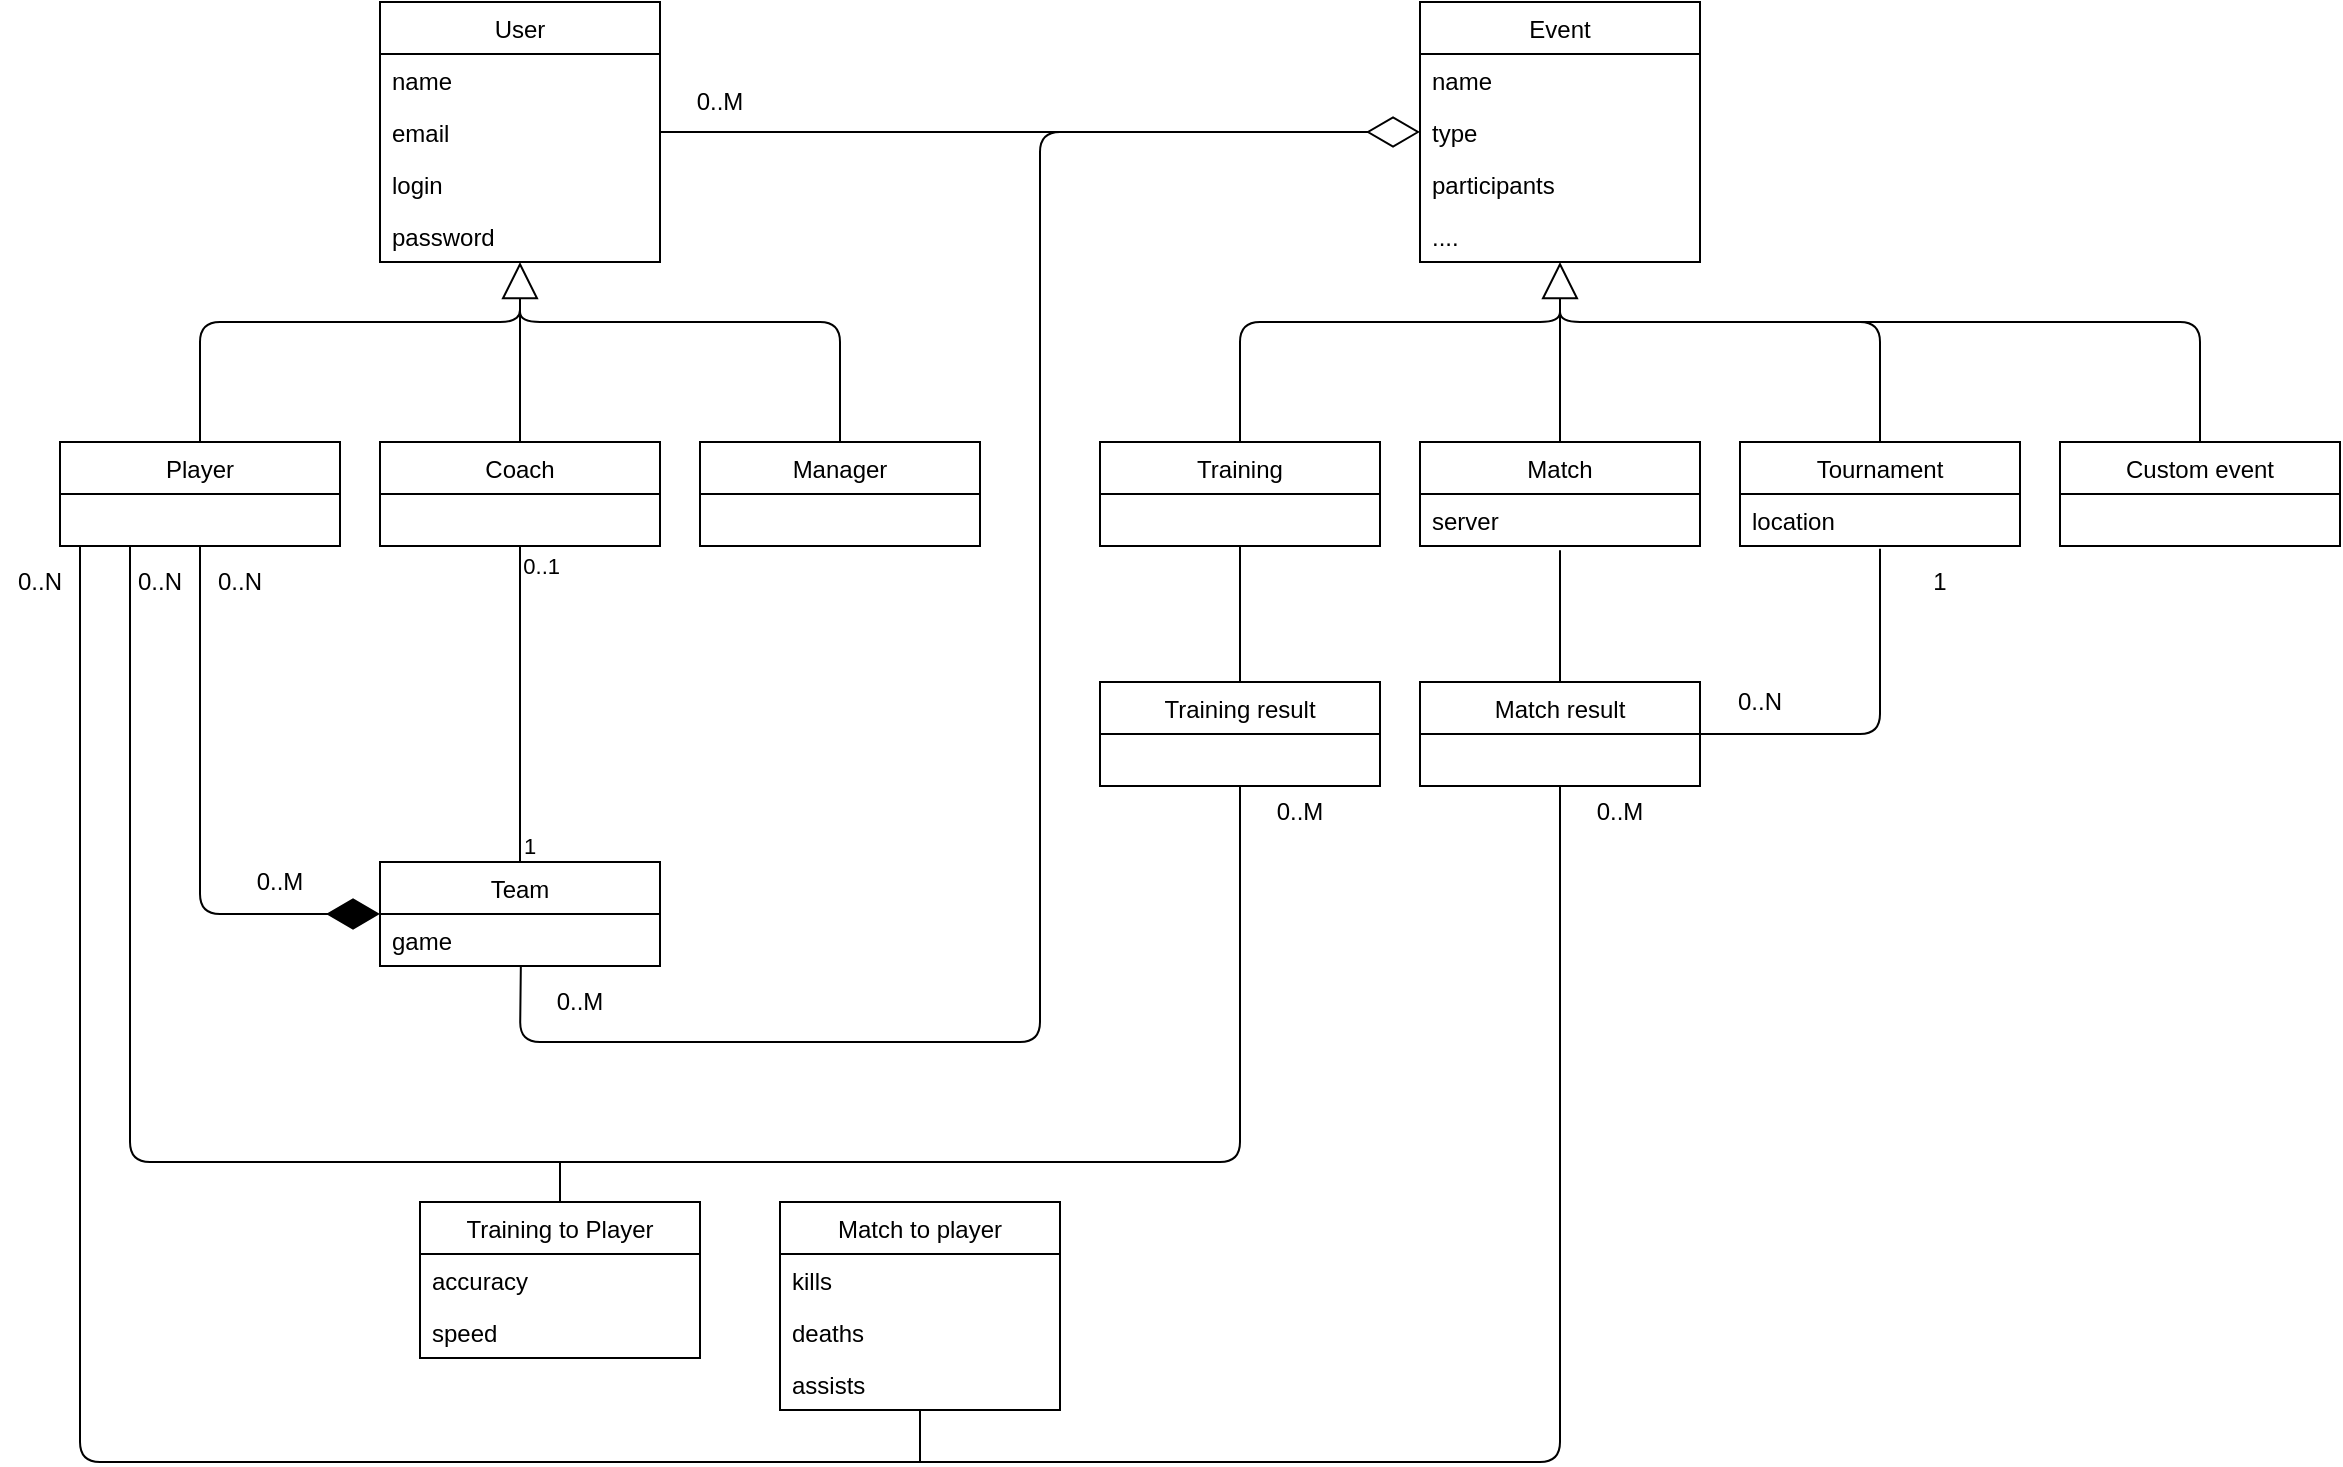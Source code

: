 <mxfile version="13.8.1" type="github">
  <diagram name="Page-1" id="9f46799a-70d6-7492-0946-bef42562c5a5">
    <mxGraphModel dx="159" dy="85" grid="1" gridSize="10" guides="1" tooltips="1" connect="1" arrows="1" fold="1" page="1" pageScale="1" pageWidth="1100" pageHeight="850" background="#ffffff" math="0" shadow="0">
      <root>
        <mxCell id="0" />
        <mxCell id="1" parent="0" />
        <mxCell id="-_pgTqp3qG2hkj3o-jc9-15" value="" style="endArrow=block;endSize=16;endFill=0;html=1;exitX=0.5;exitY=0;exitDx=0;exitDy=0;entryX=0.5;entryY=1;entryDx=0;entryDy=0;entryPerimeter=0;" edge="1" parent="1" source="-_pgTqp3qG2hkj3o-jc9-9" target="-_pgTqp3qG2hkj3o-jc9-8">
          <mxGeometry width="160" relative="1" as="geometry">
            <mxPoint x="80" y="210" as="sourcePoint" />
            <mxPoint x="270" y="210" as="targetPoint" />
            <Array as="points">
              <mxPoint x="110" y="190" />
              <mxPoint x="270" y="190" />
            </Array>
          </mxGeometry>
        </mxCell>
        <mxCell id="-_pgTqp3qG2hkj3o-jc9-16" value="" style="endArrow=none;html=1;exitX=0.5;exitY=0;exitDx=0;exitDy=0;" edge="1" parent="1" source="-_pgTqp3qG2hkj3o-jc9-13">
          <mxGeometry width="50" height="50" relative="1" as="geometry">
            <mxPoint x="320" y="230" as="sourcePoint" />
            <mxPoint x="270" y="180" as="targetPoint" />
          </mxGeometry>
        </mxCell>
        <mxCell id="-_pgTqp3qG2hkj3o-jc9-17" value="" style="endArrow=none;html=1;exitX=0.5;exitY=0;exitDx=0;exitDy=0;" edge="1" parent="1" source="-_pgTqp3qG2hkj3o-jc9-14">
          <mxGeometry width="50" height="50" relative="1" as="geometry">
            <mxPoint x="440" y="230" as="sourcePoint" />
            <mxPoint x="270" y="180" as="targetPoint" />
            <Array as="points">
              <mxPoint x="430" y="190" />
              <mxPoint x="270" y="190" />
            </Array>
          </mxGeometry>
        </mxCell>
        <mxCell id="-_pgTqp3qG2hkj3o-jc9-9" value="Player" style="swimlane;fontStyle=0;childLayout=stackLayout;horizontal=1;startSize=26;fillColor=none;horizontalStack=0;resizeParent=1;resizeParentMax=0;resizeLast=0;collapsible=1;marginBottom=0;" vertex="1" parent="1">
          <mxGeometry x="40" y="250" width="140" height="52" as="geometry" />
        </mxCell>
        <mxCell id="-_pgTqp3qG2hkj3o-jc9-13" value="Coach" style="swimlane;fontStyle=0;childLayout=stackLayout;horizontal=1;startSize=26;fillColor=none;horizontalStack=0;resizeParent=1;resizeParentMax=0;resizeLast=0;collapsible=1;marginBottom=0;" vertex="1" parent="1">
          <mxGeometry x="200" y="250" width="140" height="52" as="geometry" />
        </mxCell>
        <mxCell id="-_pgTqp3qG2hkj3o-jc9-14" value="Manager" style="swimlane;fontStyle=0;childLayout=stackLayout;horizontal=1;startSize=26;fillColor=none;horizontalStack=0;resizeParent=1;resizeParentMax=0;resizeLast=0;collapsible=1;marginBottom=0;" vertex="1" parent="1">
          <mxGeometry x="360" y="250" width="140" height="52" as="geometry" />
        </mxCell>
        <mxCell id="-_pgTqp3qG2hkj3o-jc9-1" value="User" style="swimlane;fontStyle=0;childLayout=stackLayout;horizontal=1;startSize=26;fillColor=none;horizontalStack=0;resizeParent=1;resizeParentMax=0;resizeLast=0;collapsible=1;marginBottom=0;" vertex="1" parent="1">
          <mxGeometry x="200" y="30" width="140" height="130" as="geometry">
            <mxRectangle x="80" y="170" width="90" height="26" as="alternateBounds" />
          </mxGeometry>
        </mxCell>
        <mxCell id="-_pgTqp3qG2hkj3o-jc9-6" value="name" style="text;strokeColor=none;fillColor=none;align=left;verticalAlign=top;spacingLeft=4;spacingRight=4;overflow=hidden;rotatable=0;points=[[0,0.5],[1,0.5]];portConstraint=eastwest;" vertex="1" parent="-_pgTqp3qG2hkj3o-jc9-1">
          <mxGeometry y="26" width="140" height="26" as="geometry" />
        </mxCell>
        <mxCell id="-_pgTqp3qG2hkj3o-jc9-2" value="email" style="text;strokeColor=none;fillColor=none;align=left;verticalAlign=top;spacingLeft=4;spacingRight=4;overflow=hidden;rotatable=0;points=[[0,0.5],[1,0.5]];portConstraint=eastwest;" vertex="1" parent="-_pgTqp3qG2hkj3o-jc9-1">
          <mxGeometry y="52" width="140" height="26" as="geometry" />
        </mxCell>
        <mxCell id="-_pgTqp3qG2hkj3o-jc9-7" value="login" style="text;strokeColor=none;fillColor=none;align=left;verticalAlign=top;spacingLeft=4;spacingRight=4;overflow=hidden;rotatable=0;points=[[0,0.5],[1,0.5]];portConstraint=eastwest;" vertex="1" parent="-_pgTqp3qG2hkj3o-jc9-1">
          <mxGeometry y="78" width="140" height="26" as="geometry" />
        </mxCell>
        <mxCell id="-_pgTqp3qG2hkj3o-jc9-8" value="password" style="text;strokeColor=none;fillColor=none;align=left;verticalAlign=top;spacingLeft=4;spacingRight=4;overflow=hidden;rotatable=0;points=[[0,0.5],[1,0.5]];portConstraint=eastwest;" vertex="1" parent="-_pgTqp3qG2hkj3o-jc9-1">
          <mxGeometry y="104" width="140" height="26" as="geometry" />
        </mxCell>
        <mxCell id="-_pgTqp3qG2hkj3o-jc9-22" value="" style="endArrow=diamondThin;endFill=1;endSize=24;html=1;entryX=0;entryY=0.5;entryDx=0;entryDy=0;exitX=0.5;exitY=1;exitDx=0;exitDy=0;" edge="1" parent="1" source="-_pgTqp3qG2hkj3o-jc9-9" target="-_pgTqp3qG2hkj3o-jc9-18">
          <mxGeometry width="160" relative="1" as="geometry">
            <mxPoint x="240" y="380" as="sourcePoint" />
            <mxPoint x="400" y="380" as="targetPoint" />
            <Array as="points">
              <mxPoint x="110" y="486" />
            </Array>
          </mxGeometry>
        </mxCell>
        <mxCell id="-_pgTqp3qG2hkj3o-jc9-23" value="0..M" style="text;html=1;strokeColor=none;fillColor=none;align=center;verticalAlign=middle;whiteSpace=wrap;rounded=0;" vertex="1" parent="1">
          <mxGeometry x="130" y="460" width="40" height="20" as="geometry" />
        </mxCell>
        <mxCell id="-_pgTqp3qG2hkj3o-jc9-24" value="0..N" style="text;html=1;strokeColor=none;fillColor=none;align=center;verticalAlign=middle;whiteSpace=wrap;rounded=0;" vertex="1" parent="1">
          <mxGeometry x="110" y="310" width="40" height="20" as="geometry" />
        </mxCell>
        <mxCell id="-_pgTqp3qG2hkj3o-jc9-25" value="" style="endArrow=none;html=1;edgeStyle=orthogonalEdgeStyle;entryX=0.5;entryY=1;entryDx=0;entryDy=0;exitX=0.5;exitY=0;exitDx=0;exitDy=0;" edge="1" parent="1" source="-_pgTqp3qG2hkj3o-jc9-18" target="-_pgTqp3qG2hkj3o-jc9-13">
          <mxGeometry relative="1" as="geometry">
            <mxPoint x="350" y="410" as="sourcePoint" />
            <mxPoint x="450" y="440" as="targetPoint" />
            <Array as="points">
              <mxPoint x="270" y="440" />
              <mxPoint x="270" y="440" />
            </Array>
          </mxGeometry>
        </mxCell>
        <mxCell id="-_pgTqp3qG2hkj3o-jc9-26" value="1" style="edgeLabel;resizable=0;html=1;align=left;verticalAlign=bottom;" connectable="0" vertex="1" parent="-_pgTqp3qG2hkj3o-jc9-25">
          <mxGeometry x="-1" relative="1" as="geometry" />
        </mxCell>
        <mxCell id="-_pgTqp3qG2hkj3o-jc9-27" value="0..1" style="edgeLabel;resizable=0;html=1;align=right;verticalAlign=bottom;" connectable="0" vertex="1" parent="-_pgTqp3qG2hkj3o-jc9-25">
          <mxGeometry x="1" relative="1" as="geometry">
            <mxPoint x="20" y="18.03" as="offset" />
          </mxGeometry>
        </mxCell>
        <mxCell id="-_pgTqp3qG2hkj3o-jc9-28" value="Event" style="swimlane;fontStyle=0;childLayout=stackLayout;horizontal=1;startSize=26;fillColor=none;horizontalStack=0;resizeParent=1;resizeParentMax=0;resizeLast=0;collapsible=1;marginBottom=0;" vertex="1" parent="1">
          <mxGeometry x="720" y="30" width="140" height="130" as="geometry" />
        </mxCell>
        <mxCell id="-_pgTqp3qG2hkj3o-jc9-29" value="name" style="text;strokeColor=none;fillColor=none;align=left;verticalAlign=top;spacingLeft=4;spacingRight=4;overflow=hidden;rotatable=0;points=[[0,0.5],[1,0.5]];portConstraint=eastwest;" vertex="1" parent="-_pgTqp3qG2hkj3o-jc9-28">
          <mxGeometry y="26" width="140" height="26" as="geometry" />
        </mxCell>
        <mxCell id="-_pgTqp3qG2hkj3o-jc9-30" value="type" style="text;strokeColor=none;fillColor=none;align=left;verticalAlign=top;spacingLeft=4;spacingRight=4;overflow=hidden;rotatable=0;points=[[0,0.5],[1,0.5]];portConstraint=eastwest;" vertex="1" parent="-_pgTqp3qG2hkj3o-jc9-28">
          <mxGeometry y="52" width="140" height="26" as="geometry" />
        </mxCell>
        <mxCell id="-_pgTqp3qG2hkj3o-jc9-31" value="participants" style="text;strokeColor=none;fillColor=none;align=left;verticalAlign=top;spacingLeft=4;spacingRight=4;overflow=hidden;rotatable=0;points=[[0,0.5],[1,0.5]];portConstraint=eastwest;" vertex="1" parent="-_pgTqp3qG2hkj3o-jc9-28">
          <mxGeometry y="78" width="140" height="26" as="geometry" />
        </mxCell>
        <mxCell id="-_pgTqp3qG2hkj3o-jc9-32" value="...." style="text;strokeColor=none;fillColor=none;align=left;verticalAlign=top;spacingLeft=4;spacingRight=4;overflow=hidden;rotatable=0;points=[[0,0.5],[1,0.5]];portConstraint=eastwest;" vertex="1" parent="-_pgTqp3qG2hkj3o-jc9-28">
          <mxGeometry y="104" width="140" height="26" as="geometry" />
        </mxCell>
        <mxCell id="-_pgTqp3qG2hkj3o-jc9-33" value="Match" style="swimlane;fontStyle=0;childLayout=stackLayout;horizontal=1;startSize=26;fillColor=none;horizontalStack=0;resizeParent=1;resizeParentMax=0;resizeLast=0;collapsible=1;marginBottom=0;" vertex="1" parent="1">
          <mxGeometry x="720" y="250" width="140" height="52" as="geometry" />
        </mxCell>
        <mxCell id="-_pgTqp3qG2hkj3o-jc9-34" value="server" style="text;strokeColor=none;fillColor=none;align=left;verticalAlign=top;spacingLeft=4;spacingRight=4;overflow=hidden;rotatable=0;points=[[0,0.5],[1,0.5]];portConstraint=eastwest;" vertex="1" parent="-_pgTqp3qG2hkj3o-jc9-33">
          <mxGeometry y="26" width="140" height="26" as="geometry" />
        </mxCell>
        <mxCell id="-_pgTqp3qG2hkj3o-jc9-37" value="" style="endArrow=block;endSize=16;endFill=0;html=1;exitX=0.5;exitY=0;exitDx=0;exitDy=0;entryX=0.5;entryY=1;entryDx=0;entryDy=0;" edge="1" parent="1" source="-_pgTqp3qG2hkj3o-jc9-33" target="-_pgTqp3qG2hkj3o-jc9-28">
          <mxGeometry width="160" relative="1" as="geometry">
            <mxPoint x="730" y="450" as="sourcePoint" />
            <mxPoint x="890" y="450" as="targetPoint" />
          </mxGeometry>
        </mxCell>
        <mxCell id="-_pgTqp3qG2hkj3o-jc9-38" value="Tournament" style="swimlane;fontStyle=0;childLayout=stackLayout;horizontal=1;startSize=26;fillColor=none;horizontalStack=0;resizeParent=1;resizeParentMax=0;resizeLast=0;collapsible=1;marginBottom=0;" vertex="1" parent="1">
          <mxGeometry x="880" y="250" width="140" height="52" as="geometry" />
        </mxCell>
        <mxCell id="-_pgTqp3qG2hkj3o-jc9-39" value="location" style="text;strokeColor=none;fillColor=none;align=left;verticalAlign=top;spacingLeft=4;spacingRight=4;overflow=hidden;rotatable=0;points=[[0,0.5],[1,0.5]];portConstraint=eastwest;" vertex="1" parent="-_pgTqp3qG2hkj3o-jc9-38">
          <mxGeometry y="26" width="140" height="26" as="geometry" />
        </mxCell>
        <mxCell id="-_pgTqp3qG2hkj3o-jc9-40" value="" style="endArrow=none;html=1;exitX=0.5;exitY=0;exitDx=0;exitDy=0;" edge="1" parent="1" source="-_pgTqp3qG2hkj3o-jc9-38">
          <mxGeometry width="50" height="50" relative="1" as="geometry">
            <mxPoint x="950" y="210" as="sourcePoint" />
            <mxPoint x="790" y="180" as="targetPoint" />
            <Array as="points">
              <mxPoint x="950" y="190" />
              <mxPoint x="790" y="190" />
            </Array>
          </mxGeometry>
        </mxCell>
        <mxCell id="-_pgTqp3qG2hkj3o-jc9-41" value="Training" style="swimlane;fontStyle=0;childLayout=stackLayout;horizontal=1;startSize=26;fillColor=none;horizontalStack=0;resizeParent=1;resizeParentMax=0;resizeLast=0;collapsible=1;marginBottom=0;" vertex="1" parent="1">
          <mxGeometry x="560" y="250" width="140" height="52" as="geometry" />
        </mxCell>
        <mxCell id="-_pgTqp3qG2hkj3o-jc9-43" value="" style="endArrow=none;html=1;exitX=0.5;exitY=0;exitDx=0;exitDy=0;" edge="1" parent="1" source="-_pgTqp3qG2hkj3o-jc9-41">
          <mxGeometry width="50" height="50" relative="1" as="geometry">
            <mxPoint x="610" y="210" as="sourcePoint" />
            <mxPoint x="790" y="180" as="targetPoint" />
            <Array as="points">
              <mxPoint x="630" y="190" />
              <mxPoint x="790" y="190" />
            </Array>
          </mxGeometry>
        </mxCell>
        <mxCell id="-_pgTqp3qG2hkj3o-jc9-45" value="" style="endArrow=diamondThin;endFill=0;endSize=24;html=1;entryX=0;entryY=0.5;entryDx=0;entryDy=0;exitX=1;exitY=0.5;exitDx=0;exitDy=0;" edge="1" parent="1" source="-_pgTqp3qG2hkj3o-jc9-2" target="-_pgTqp3qG2hkj3o-jc9-30">
          <mxGeometry width="160" relative="1" as="geometry">
            <mxPoint x="560" y="94.8" as="sourcePoint" />
            <mxPoint x="710" y="100" as="targetPoint" />
          </mxGeometry>
        </mxCell>
        <mxCell id="-_pgTqp3qG2hkj3o-jc9-46" value="" style="endArrow=none;html=1;exitX=0.503;exitY=1;exitDx=0;exitDy=0;exitPerimeter=0;" edge="1" parent="1" source="-_pgTqp3qG2hkj3o-jc9-19">
          <mxGeometry width="50" height="50" relative="1" as="geometry">
            <mxPoint x="110" y="520" as="sourcePoint" />
            <mxPoint x="694" y="95" as="targetPoint" />
            <Array as="points">
              <mxPoint x="270" y="550" />
              <mxPoint x="530" y="550" />
              <mxPoint x="530" y="95" />
            </Array>
          </mxGeometry>
        </mxCell>
        <mxCell id="-_pgTqp3qG2hkj3o-jc9-48" value="0..M" style="text;html=1;strokeColor=none;fillColor=none;align=center;verticalAlign=middle;whiteSpace=wrap;rounded=0;" vertex="1" parent="1">
          <mxGeometry x="350" y="70" width="40" height="20" as="geometry" />
        </mxCell>
        <mxCell id="-_pgTqp3qG2hkj3o-jc9-49" value="0..M" style="text;html=1;strokeColor=none;fillColor=none;align=center;verticalAlign=middle;whiteSpace=wrap;rounded=0;" vertex="1" parent="1">
          <mxGeometry x="280" y="520" width="40" height="20" as="geometry" />
        </mxCell>
        <mxCell id="-_pgTqp3qG2hkj3o-jc9-50" value="Custom event" style="swimlane;fontStyle=0;childLayout=stackLayout;horizontal=1;startSize=26;fillColor=none;horizontalStack=0;resizeParent=1;resizeParentMax=0;resizeLast=0;collapsible=1;marginBottom=0;" vertex="1" parent="1">
          <mxGeometry x="1040" y="250" width="140" height="52" as="geometry" />
        </mxCell>
        <mxCell id="-_pgTqp3qG2hkj3o-jc9-52" value="" style="endArrow=none;html=1;exitX=0.5;exitY=0;exitDx=0;exitDy=0;" edge="1" parent="1" source="-_pgTqp3qG2hkj3o-jc9-50">
          <mxGeometry width="50" height="50" relative="1" as="geometry">
            <mxPoint x="1090" y="210" as="sourcePoint" />
            <mxPoint x="940" y="190" as="targetPoint" />
            <Array as="points">
              <mxPoint x="1110" y="190" />
            </Array>
          </mxGeometry>
        </mxCell>
        <mxCell id="-_pgTqp3qG2hkj3o-jc9-53" value="Training result" style="swimlane;fontStyle=0;childLayout=stackLayout;horizontal=1;startSize=26;fillColor=none;horizontalStack=0;resizeParent=1;resizeParentMax=0;resizeLast=0;collapsible=1;marginBottom=0;" vertex="1" parent="1">
          <mxGeometry x="560" y="370" width="140" height="52" as="geometry" />
        </mxCell>
        <mxCell id="-_pgTqp3qG2hkj3o-jc9-57" value="" style="endArrow=none;html=1;entryX=0.5;entryY=1;entryDx=0;entryDy=0;exitX=0.5;exitY=0;exitDx=0;exitDy=0;" edge="1" parent="1" source="-_pgTqp3qG2hkj3o-jc9-53" target="-_pgTqp3qG2hkj3o-jc9-41">
          <mxGeometry width="50" height="50" relative="1" as="geometry">
            <mxPoint x="790" y="510" as="sourcePoint" />
            <mxPoint x="840" y="460" as="targetPoint" />
          </mxGeometry>
        </mxCell>
        <mxCell id="-_pgTqp3qG2hkj3o-jc9-18" value="Team" style="swimlane;fontStyle=0;childLayout=stackLayout;horizontal=1;startSize=26;fillColor=none;horizontalStack=0;resizeParent=1;resizeParentMax=0;resizeLast=0;collapsible=1;marginBottom=0;" vertex="1" parent="1">
          <mxGeometry x="200" y="460" width="140" height="52" as="geometry" />
        </mxCell>
        <mxCell id="-_pgTqp3qG2hkj3o-jc9-19" value="game" style="text;strokeColor=none;fillColor=none;align=left;verticalAlign=top;spacingLeft=4;spacingRight=4;overflow=hidden;rotatable=0;points=[[0,0.5],[1,0.5]];portConstraint=eastwest;" vertex="1" parent="-_pgTqp3qG2hkj3o-jc9-18">
          <mxGeometry y="26" width="140" height="26" as="geometry" />
        </mxCell>
        <mxCell id="-_pgTqp3qG2hkj3o-jc9-59" value="" style="endArrow=none;html=1;entryX=0.5;entryY=1;entryDx=0;entryDy=0;exitX=0.25;exitY=1;exitDx=0;exitDy=0;" edge="1" parent="1" source="-_pgTqp3qG2hkj3o-jc9-9" target="-_pgTqp3qG2hkj3o-jc9-53">
          <mxGeometry width="50" height="50" relative="1" as="geometry">
            <mxPoint x="50" y="630" as="sourcePoint" />
            <mxPoint x="660" y="590" as="targetPoint" />
            <Array as="points">
              <mxPoint x="75" y="610" />
              <mxPoint x="630" y="610" />
            </Array>
          </mxGeometry>
        </mxCell>
        <mxCell id="-_pgTqp3qG2hkj3o-jc9-60" value="0..M" style="text;html=1;strokeColor=none;fillColor=none;align=center;verticalAlign=middle;whiteSpace=wrap;rounded=0;" vertex="1" parent="1">
          <mxGeometry x="640" y="425" width="40" height="20" as="geometry" />
        </mxCell>
        <mxCell id="-_pgTqp3qG2hkj3o-jc9-61" value="0..N" style="text;html=1;strokeColor=none;fillColor=none;align=center;verticalAlign=middle;whiteSpace=wrap;rounded=0;" vertex="1" parent="1">
          <mxGeometry x="70" y="310" width="40" height="20" as="geometry" />
        </mxCell>
        <mxCell id="-_pgTqp3qG2hkj3o-jc9-66" value="" style="endArrow=none;html=1;exitX=0.5;exitY=0;exitDx=0;exitDy=0;" edge="1" parent="1" source="-_pgTqp3qG2hkj3o-jc9-62">
          <mxGeometry width="50" height="50" relative="1" as="geometry">
            <mxPoint x="150" y="700" as="sourcePoint" />
            <mxPoint x="290" y="610" as="targetPoint" />
          </mxGeometry>
        </mxCell>
        <mxCell id="-_pgTqp3qG2hkj3o-jc9-69" value="0..M" style="text;html=1;strokeColor=none;fillColor=none;align=center;verticalAlign=middle;whiteSpace=wrap;rounded=0;" vertex="1" parent="1">
          <mxGeometry x="800" y="425" width="40" height="20" as="geometry" />
        </mxCell>
        <mxCell id="-_pgTqp3qG2hkj3o-jc9-68" value="Match result" style="swimlane;fontStyle=0;childLayout=stackLayout;horizontal=1;startSize=26;fillColor=none;horizontalStack=0;resizeParent=1;resizeParentMax=0;resizeLast=0;collapsible=1;marginBottom=0;" vertex="1" parent="1">
          <mxGeometry x="720" y="370" width="140" height="52" as="geometry" />
        </mxCell>
        <mxCell id="-_pgTqp3qG2hkj3o-jc9-70" value="" style="endArrow=none;html=1;entryX=0.5;entryY=1.083;entryDx=0;entryDy=0;entryPerimeter=0;exitX=0.5;exitY=0;exitDx=0;exitDy=0;" edge="1" parent="1" source="-_pgTqp3qG2hkj3o-jc9-68" target="-_pgTqp3qG2hkj3o-jc9-34">
          <mxGeometry width="50" height="50" relative="1" as="geometry">
            <mxPoint x="770" y="370" as="sourcePoint" />
            <mxPoint x="820" y="320" as="targetPoint" />
          </mxGeometry>
        </mxCell>
        <mxCell id="-_pgTqp3qG2hkj3o-jc9-71" value="" style="endArrow=none;html=1;entryX=1;entryY=0.5;entryDx=0;entryDy=0;exitX=0.5;exitY=1.051;exitDx=0;exitDy=0;exitPerimeter=0;" edge="1" parent="1" source="-_pgTqp3qG2hkj3o-jc9-39" target="-_pgTqp3qG2hkj3o-jc9-68">
          <mxGeometry width="50" height="50" relative="1" as="geometry">
            <mxPoint x="890" y="520" as="sourcePoint" />
            <mxPoint x="940" y="470" as="targetPoint" />
            <Array as="points">
              <mxPoint x="950" y="396" />
            </Array>
          </mxGeometry>
        </mxCell>
        <mxCell id="-_pgTqp3qG2hkj3o-jc9-72" value="0..N" style="text;html=1;strokeColor=none;fillColor=none;align=center;verticalAlign=middle;whiteSpace=wrap;rounded=0;" vertex="1" parent="1">
          <mxGeometry x="870" y="370" width="40" height="20" as="geometry" />
        </mxCell>
        <mxCell id="-_pgTqp3qG2hkj3o-jc9-73" value="1" style="text;html=1;strokeColor=none;fillColor=none;align=center;verticalAlign=middle;whiteSpace=wrap;rounded=0;" vertex="1" parent="1">
          <mxGeometry x="960" y="310" width="40" height="20" as="geometry" />
        </mxCell>
        <mxCell id="-_pgTqp3qG2hkj3o-jc9-74" value="" style="endArrow=none;html=1;entryX=0.5;entryY=1;entryDx=0;entryDy=0;" edge="1" parent="1" target="-_pgTqp3qG2hkj3o-jc9-68">
          <mxGeometry width="50" height="50" relative="1" as="geometry">
            <mxPoint x="50" y="302" as="sourcePoint" />
            <mxPoint x="790" y="540" as="targetPoint" />
            <Array as="points">
              <mxPoint x="50" y="760" />
              <mxPoint x="790" y="760" />
            </Array>
          </mxGeometry>
        </mxCell>
        <mxCell id="-_pgTqp3qG2hkj3o-jc9-75" value="0..N" style="text;html=1;strokeColor=none;fillColor=none;align=center;verticalAlign=middle;whiteSpace=wrap;rounded=0;" vertex="1" parent="1">
          <mxGeometry x="10" y="310" width="40" height="20" as="geometry" />
        </mxCell>
        <mxCell id="-_pgTqp3qG2hkj3o-jc9-62" value="Training to Player" style="swimlane;fontStyle=0;childLayout=stackLayout;horizontal=1;startSize=26;fillColor=none;horizontalStack=0;resizeParent=1;resizeParentMax=0;resizeLast=0;collapsible=1;marginBottom=0;" vertex="1" parent="1">
          <mxGeometry x="220" y="630" width="140" height="78" as="geometry" />
        </mxCell>
        <mxCell id="-_pgTqp3qG2hkj3o-jc9-63" value="accuracy" style="text;strokeColor=none;fillColor=none;align=left;verticalAlign=top;spacingLeft=4;spacingRight=4;overflow=hidden;rotatable=0;points=[[0,0.5],[1,0.5]];portConstraint=eastwest;" vertex="1" parent="-_pgTqp3qG2hkj3o-jc9-62">
          <mxGeometry y="26" width="140" height="26" as="geometry" />
        </mxCell>
        <mxCell id="-_pgTqp3qG2hkj3o-jc9-67" value="speed" style="text;strokeColor=none;fillColor=none;align=left;verticalAlign=top;spacingLeft=4;spacingRight=4;overflow=hidden;rotatable=0;points=[[0,0.5],[1,0.5]];portConstraint=eastwest;" vertex="1" parent="-_pgTqp3qG2hkj3o-jc9-62">
          <mxGeometry y="52" width="140" height="26" as="geometry" />
        </mxCell>
        <mxCell id="-_pgTqp3qG2hkj3o-jc9-76" value="Match to player" style="swimlane;fontStyle=0;childLayout=stackLayout;horizontal=1;startSize=26;fillColor=none;horizontalStack=0;resizeParent=1;resizeParentMax=0;resizeLast=0;collapsible=1;marginBottom=0;" vertex="1" parent="1">
          <mxGeometry x="400" y="630" width="140" height="104" as="geometry" />
        </mxCell>
        <mxCell id="-_pgTqp3qG2hkj3o-jc9-77" value="kills" style="text;strokeColor=none;fillColor=none;align=left;verticalAlign=top;spacingLeft=4;spacingRight=4;overflow=hidden;rotatable=0;points=[[0,0.5],[1,0.5]];portConstraint=eastwest;" vertex="1" parent="-_pgTqp3qG2hkj3o-jc9-76">
          <mxGeometry y="26" width="140" height="26" as="geometry" />
        </mxCell>
        <mxCell id="-_pgTqp3qG2hkj3o-jc9-80" value="deaths" style="text;strokeColor=none;fillColor=none;align=left;verticalAlign=top;spacingLeft=4;spacingRight=4;overflow=hidden;rotatable=0;points=[[0,0.5],[1,0.5]];portConstraint=eastwest;" vertex="1" parent="-_pgTqp3qG2hkj3o-jc9-76">
          <mxGeometry y="52" width="140" height="26" as="geometry" />
        </mxCell>
        <mxCell id="-_pgTqp3qG2hkj3o-jc9-81" value="assists" style="text;strokeColor=none;fillColor=none;align=left;verticalAlign=top;spacingLeft=4;spacingRight=4;overflow=hidden;rotatable=0;points=[[0,0.5],[1,0.5]];portConstraint=eastwest;" vertex="1" parent="-_pgTqp3qG2hkj3o-jc9-76">
          <mxGeometry y="78" width="140" height="26" as="geometry" />
        </mxCell>
        <mxCell id="-_pgTqp3qG2hkj3o-jc9-79" value="" style="endArrow=none;html=1;entryX=0.5;entryY=1;entryDx=0;entryDy=0;" edge="1" parent="1" target="-_pgTqp3qG2hkj3o-jc9-76">
          <mxGeometry width="50" height="50" relative="1" as="geometry">
            <mxPoint x="470" y="760" as="sourcePoint" />
            <mxPoint x="490" y="750" as="targetPoint" />
          </mxGeometry>
        </mxCell>
      </root>
    </mxGraphModel>
  </diagram>
</mxfile>
